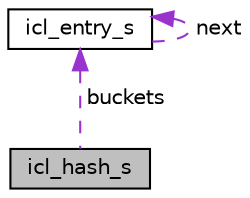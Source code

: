 digraph "icl_hash_s"
{
  edge [fontname="Helvetica",fontsize="10",labelfontname="Helvetica",labelfontsize="10"];
  node [fontname="Helvetica",fontsize="10",shape=record];
  Node1 [label="icl_hash_s",height=0.2,width=0.4,color="black", fillcolor="grey75", style="filled", fontcolor="black"];
  Node2 -> Node1 [dir="back",color="darkorchid3",fontsize="10",style="dashed",label=" buckets" ];
  Node2 [label="icl_entry_s",height=0.2,width=0.4,color="black", fillcolor="white", style="filled",URL="$structicl__entry__s.html"];
  Node2 -> Node2 [dir="back",color="darkorchid3",fontsize="10",style="dashed",label=" next" ];
}
